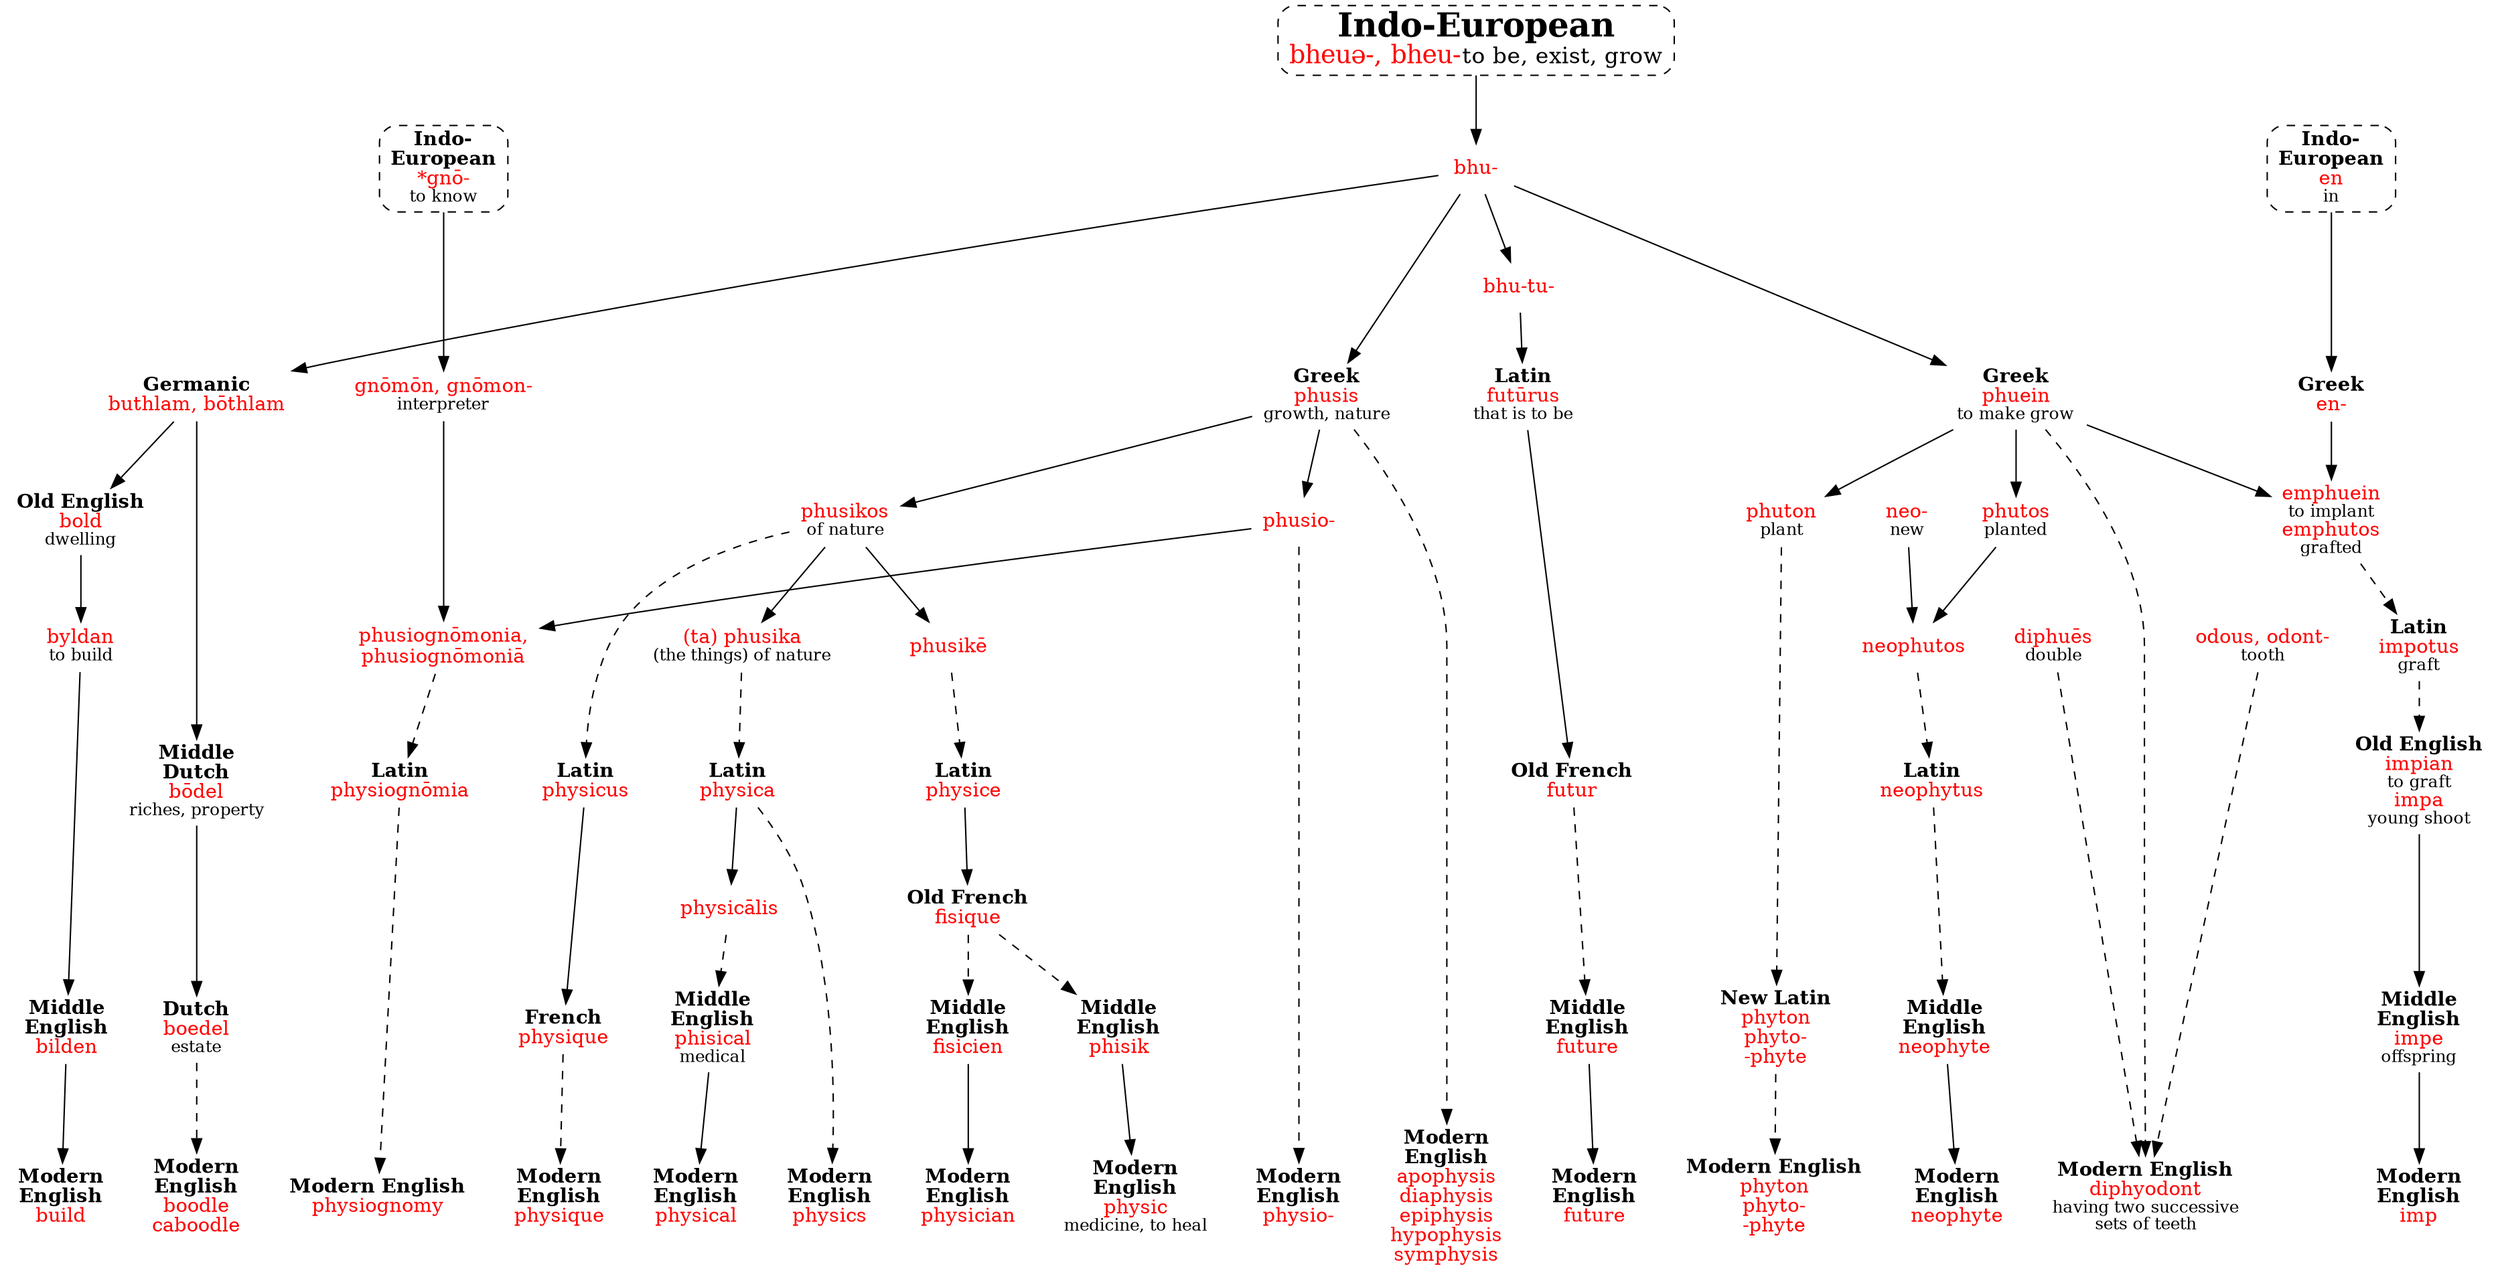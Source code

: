strict digraph {
node [shape=plaintext]
bheu [label=<<font point-size="24"><b>Indo-European</b></font><br/><font point-size="18" color="red">bheuə-, bheu-</font><font point-size="16">to be, exist, grow</font>> shape=box style="dashed,rounded" URL="bheu-grow0.svg" tooltip=""]
bheu -> bhu
/* bhu- */
bhu [label=<<font color="red">bhu-</font>>]
bhu -> { buthlamGm phueinG phusisG bhutu } // omitted: eisteddfodd
bhutu [label=<<font color="red">bhu-tu-</font>>]
bhutu -> futurusL
/* build, boodle */
buthlamGm [label=<<b>Germanic</b><br/><font color="red">buthlam, bōthlam</font>>]
buthlamGm -> { boldOE bodelMD }
boldOE [label=<<b>Old English</b><br/><font color="red">bold</font><br/><font point-size="12">dwelling</font>>]
boldOE -> byldanOE [weight=2]
byldanOE [label=<<font color="red">byldan</font><br/><font point-size="12">to build</font>>]
byldanOE -> bildenME
bildenME [label=<<b>Middle<br/>English</b><br/><font color="red">bilden</font>>]
bildenME -> build
build [label=<<b>Modern<br/>English</b><br/><font color="red">build</font>>]
bodelMD [label=<<b>Middle<br/>Dutch</b><br/><font color="red">bōdel</font><br/><font point-size="12">riches, property</font>>]
bodelMD -> boedelD
boedelD [label=<<b>Dutch</b><br/><font color="red">boedel</font><br/><font point-size="12">estate</font>>]
boedelD -> boodle [style=dashed]
boodle [label=<<b>Modern<br/>English</b><br/><font color="red">boodle<br/>caboodle</font>>]
/* Gk phuein, phutos, phuton, phusis */
/* omitted: euphuism, periphyton, tracheophyte, Monophysite (Christianity) */
phueinG [label=<<b>Greek</b><br/><font color="red">phuein</font><br/><font point-size="12">to make grow</font>>]
phueinG -> { phutonG phutosG rank=same }
phutonG [label=<<font color="red">phuton</font><br/><font point-size="12">plant</font>>]
phusisG [label=<<b>Greek</b><br/><font color="red">phusis</font><br/><font point-size="12">nature</font>>]
phusisG -> { phusioG phusikosG }
phusioG [label=<<font color="red">phusio-</font>>]
phusikosG [label=<<font color="red">phusikos</font><br/><font point-size="12">of nature</font>>]
phusikosG -> { phusikaG phusikeG rank=same }
/* G en- (en) */
enIE [label=<<b>Indo-<br/>European</b><br/><font color="red">en</font><br/><font point-size="12">in</font>> shape=box style="dashed,rounded" URL="en-in1.svg"]
enG [label=<<b>Greek</b><br/><font color="red">en-</font>>]
enIE -> enG
emphueinG [label=<<font color="red">emphuein</font><br/><font point-size="12">to implant</font><br/><font color="red">emphutos</font><br/><font point-size="12">grafted</font>>]
{ enG phueinG } -> emphueinG
impotusL [label=<<b>Latin</b><br/><font color="red">impotus</font><br/><font point-size="12">graft</font>>]
impianOE [label=<<b>Old English</b><br/><font color="red">impian</font><br/><font point-size="12">to graft</font><br/><font color="red">impa</font><br/><font point-size="12">young shoot</font>>]
emphueinG -> impotusL -> impianOE [style=dashed]
impeME [label=<<b>Middle<br/>English</b><br/><font color="red">impe</font><br/><font point-size="12">offspring</font>>]
imp [label=<<b>Modern<br/>English</b><br/><font color="red">imp</font>>]
impianOE -> impeME -> imp
/* physio-, physiognomy */
phusioG -> physioE [style=dashed]
physioE [label=<<b>Modern<br/>English</b><br/><font color="red">physio-</font>>]
gnoIE -> gnomonG
{ phusioG gnomonG } -> phusiognomiaG
gnoIE [label=<<b>Indo-<br/>European</b><br/><font color="red">*gnō-</font><br/><font point-size="12">to know</font>> shape=box style="dashed,rounded" URL="gno-know2.svg"]
gnomonG [label=<<font color="red">gnōmōn, gnōmon-</font><br/><font point-size="12">interpreter</font>>]
phusiognomiaG [label=<<font color="red">phusiognōmonia,<br/>phusiognōmoniā</font>>]
phusiognomiaG -> physiognomiaL [style=dashed]
physiognomiaL [label=<<b>Latin</b><br/><font color="red">physiognōmia</font>>]
physiognomiaL -> physiognomy [style=dashed] // may be intermediate steps
physiognomy [label=<<b>Modern English</b><br/><font color="red">physiognomy</font>>]
/* physique */
phusikosG -> physicusL [style=dashed]
physicusL [label=<<b>Latin</b><br/><font color="red">physicus</font>>]
physicusL -> physiqueF
physiqueF [label=<<b>French</b><br/><font color="red">physique</font>>]
physiqueF -> physique [style=dashed]
physique [label=<<b>Modern<br/>English</b><br/><font color="red">physique</font>>]
/* physics, physical */
phusikaG [label=<<font color="red">(ta) phusika</font><br/><font point-size="12">(the things) of nature</font>>]
phusikaG -> physicaL [style=dashed]
physicaL [label=<<b>Latin</b><br/><font color="red">physica</font>>]
physicaL -> physics [style=dashed]
physics [label=<<b>Modern<br/>English</b><br/><font color="red">physics</font>>]
physicaL -> physicalisL [weight=2]
physicalisL [label=<<font color="red">physicālis</font>>]
physicalisL -> phisicalME [style=dashed]
phisicalME [label=<<b>Middle<br/>English</b><br/><font color="red">phisical</font><br/><font point-size="12">medical</font>>]
phisicalME -> physical
physical [label=<<b>Modern<br/>English</b><br/><font color="red">physical</font>>]
/* physic, physician */
phusikeG [label=<<font color="red">phusikē</font>>]
phusikeG -> physiceL [style=dashed]
physiceL [label=<<b>Latin</b><br/><font color="red">physice</font>>] // spelling?
physiceL -> fisiqueOF
fisiqueOF [label=<<b>Old French</b><br/><font color="red">fisique</font>>]
fisiqueOF -> { phisikME fisicienME } [style=dashed]
phisikME [label=<<b>Middle<br/>English</b><br/><font color="red">phisik</font>>]
phisikME -> physic
physic [label=<<b>Modern<br/>English</b><br/><font color="red">physic</font><br/><font point-size="12">medicine, to heal</font>>]
fisicienME [label=<<b>Middle<br/>English</b><br/><font color="red">fisicien</font>>] // < OFr ?fisicien?
fisicienME -> physician
physician [label=<<b>Modern<br/>English</b><br/><font color="red">physician</font>>]
/* -phyte, phyto-, phyton */
phutonG -> phytonNL [style=dashed]
phytonNL [label=<<b>New Latin</b><br/><font color="red">phyton<br/>phyto-<br/>-phyte</font>>]
phytonNL -> phyton [style=dashed]
phyton [label=<<b>Modern English</b><br/><font color="red">phyton<br/>phyto-<br/>-phyte</font>>]
/* diphyodont */
{ diphuesG phueinG odousG } -> diphyodont [style=dashed]
diphuesG [label=<<font color="red">diphuēs</font><br/><font point-size="12">double</font>>] // see dwo-
odousG [label=<<font color="red">odous, odont-</font><br/><font point-size="12">tooth</font>>] // see dent-
diphyodont [label=<<b>Modern English</b><br/><font color="red">diphyodont</font><br/><font point-size="12">having two successive<br/>sets of teeth</font>>]
/* neophyte */
phutosG [label=<<font color="red">phutos</font><br/><font point-size="12">planted</font>>]
{ neoG phutosG } -> neophutosG
neoG [label=<<font color="red">neo-</font><br/><font point-size="12">new</font>>]
neophutosG [label=<<font color="red">neophutos</font>>]
neophutosG -> neophytusL [style=dashed]
neophytusL [label=<<b>Latin</b><br/><font color="red">neophytus</font>>]
neophytusL -> neophyteME [style=dashed]
neophyteME [label=<<b>Middle<br/>English</b><br/><font color="red">neophyte</font>>]
neophyteME -> neophyte
neophyte [label=<<b>Modern<br/>English</b><br/><font color="red">neophyte</font>>]
/* -physis */
phusisG [label=<<b>Greek</b><br/><font color="red">phusis</font><br/><font point-size="12">growth, nature</font>>]
phusisG -> physisE [style=dashed]
physisE [label=<<b>Modern<br/>English</b><br/><font color="red">apophysis<br/>diaphysis<br/>epiphysis<br/>hypophysis<br/>symphysis</font>>]
/* future */
futurusL [label=<<b>Latin</b><br/><font color="red">futūrus</font><br/><font point-size="12">that is to be</font>>]
futurusL -> futurOF
futurOF [label=<<b>Old French</b><br/><font color="red">futur</font>>]
futurOF -> futureME [style=dashed]
futureME [label=<<b>Middle<br/>English</b><br/><font color="red">future</font>>]
futureME -> future
future [label=<<b>Modern<br/>English</b><br/><font color="red">future</font>>]
{ rank=same build boodle future physioE physic physics physical physiognomy physician physique phyton physisE neophyte diphyodont imp }
{ rank=same bildenME boedelD neophyteME phisicalME phisikME fisicienME physiqueF futureME } // Middle English
{ rank=same buthlamGm phueinG phusisG futurusL enG } // top level
{ rank=same physicaL physiceL physicusL physiognomiaL neophytusL } // Latin from Greek
{ rank=same diphuesG odousG neophutosG }
{ rank=same bhu enIE gnoIE }
build -> boodle [style=invis]
build -> boodle [style=invis]
}
